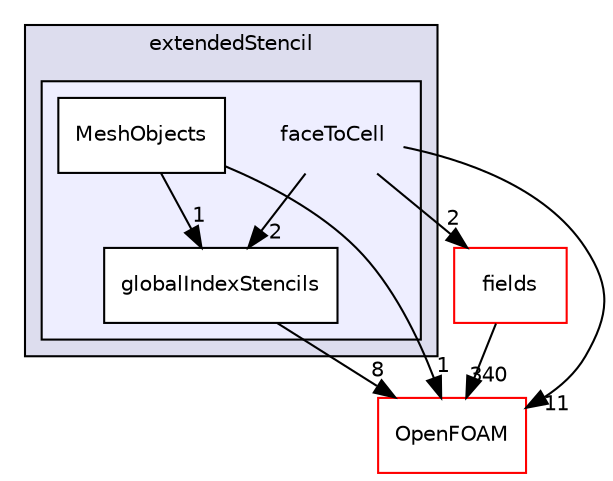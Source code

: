 digraph "src/finiteVolume/fvMesh/extendedStencil/faceToCell" {
  bgcolor=transparent;
  compound=true
  node [ fontsize="10", fontname="Helvetica"];
  edge [ labelfontsize="10", labelfontname="Helvetica"];
  subgraph clusterdir_f54ce79c9902d97f8b0f7c9d890967db {
    graph [ bgcolor="#ddddee", pencolor="black", label="extendedStencil" fontname="Helvetica", fontsize="10", URL="dir_f54ce79c9902d97f8b0f7c9d890967db.html"]
  subgraph clusterdir_7c12a81ee82d3aaa033ce73b51dae3b7 {
    graph [ bgcolor="#eeeeff", pencolor="black", label="" URL="dir_7c12a81ee82d3aaa033ce73b51dae3b7.html"];
    dir_7c12a81ee82d3aaa033ce73b51dae3b7 [shape=plaintext label="faceToCell"];
    dir_8739625bdb04fa932f57789a1cab8d00 [shape=box label="globalIndexStencils" color="black" fillcolor="white" style="filled" URL="dir_8739625bdb04fa932f57789a1cab8d00.html"];
    dir_cdcfd848de7f58e4ae4750f8ecb1c338 [shape=box label="MeshObjects" color="black" fillcolor="white" style="filled" URL="dir_cdcfd848de7f58e4ae4750f8ecb1c338.html"];
  }
  }
  dir_25ab4a83a983f7bb7a38b7f63bb141b7 [shape=box label="fields" color="red" URL="dir_25ab4a83a983f7bb7a38b7f63bb141b7.html"];
  dir_c5473ff19b20e6ec4dfe5c310b3778a8 [shape=box label="OpenFOAM" color="red" URL="dir_c5473ff19b20e6ec4dfe5c310b3778a8.html"];
  dir_25ab4a83a983f7bb7a38b7f63bb141b7->dir_c5473ff19b20e6ec4dfe5c310b3778a8 [headlabel="340", labeldistance=1.5 headhref="dir_000937_001897.html"];
  dir_7c12a81ee82d3aaa033ce73b51dae3b7->dir_25ab4a83a983f7bb7a38b7f63bb141b7 [headlabel="2", labeldistance=1.5 headhref="dir_001133_000937.html"];
  dir_7c12a81ee82d3aaa033ce73b51dae3b7->dir_8739625bdb04fa932f57789a1cab8d00 [headlabel="2", labeldistance=1.5 headhref="dir_001133_001134.html"];
  dir_7c12a81ee82d3aaa033ce73b51dae3b7->dir_c5473ff19b20e6ec4dfe5c310b3778a8 [headlabel="11", labeldistance=1.5 headhref="dir_001133_001897.html"];
  dir_8739625bdb04fa932f57789a1cab8d00->dir_c5473ff19b20e6ec4dfe5c310b3778a8 [headlabel="8", labeldistance=1.5 headhref="dir_001134_001897.html"];
  dir_cdcfd848de7f58e4ae4750f8ecb1c338->dir_8739625bdb04fa932f57789a1cab8d00 [headlabel="1", labeldistance=1.5 headhref="dir_001135_001134.html"];
  dir_cdcfd848de7f58e4ae4750f8ecb1c338->dir_c5473ff19b20e6ec4dfe5c310b3778a8 [headlabel="1", labeldistance=1.5 headhref="dir_001135_001897.html"];
}
